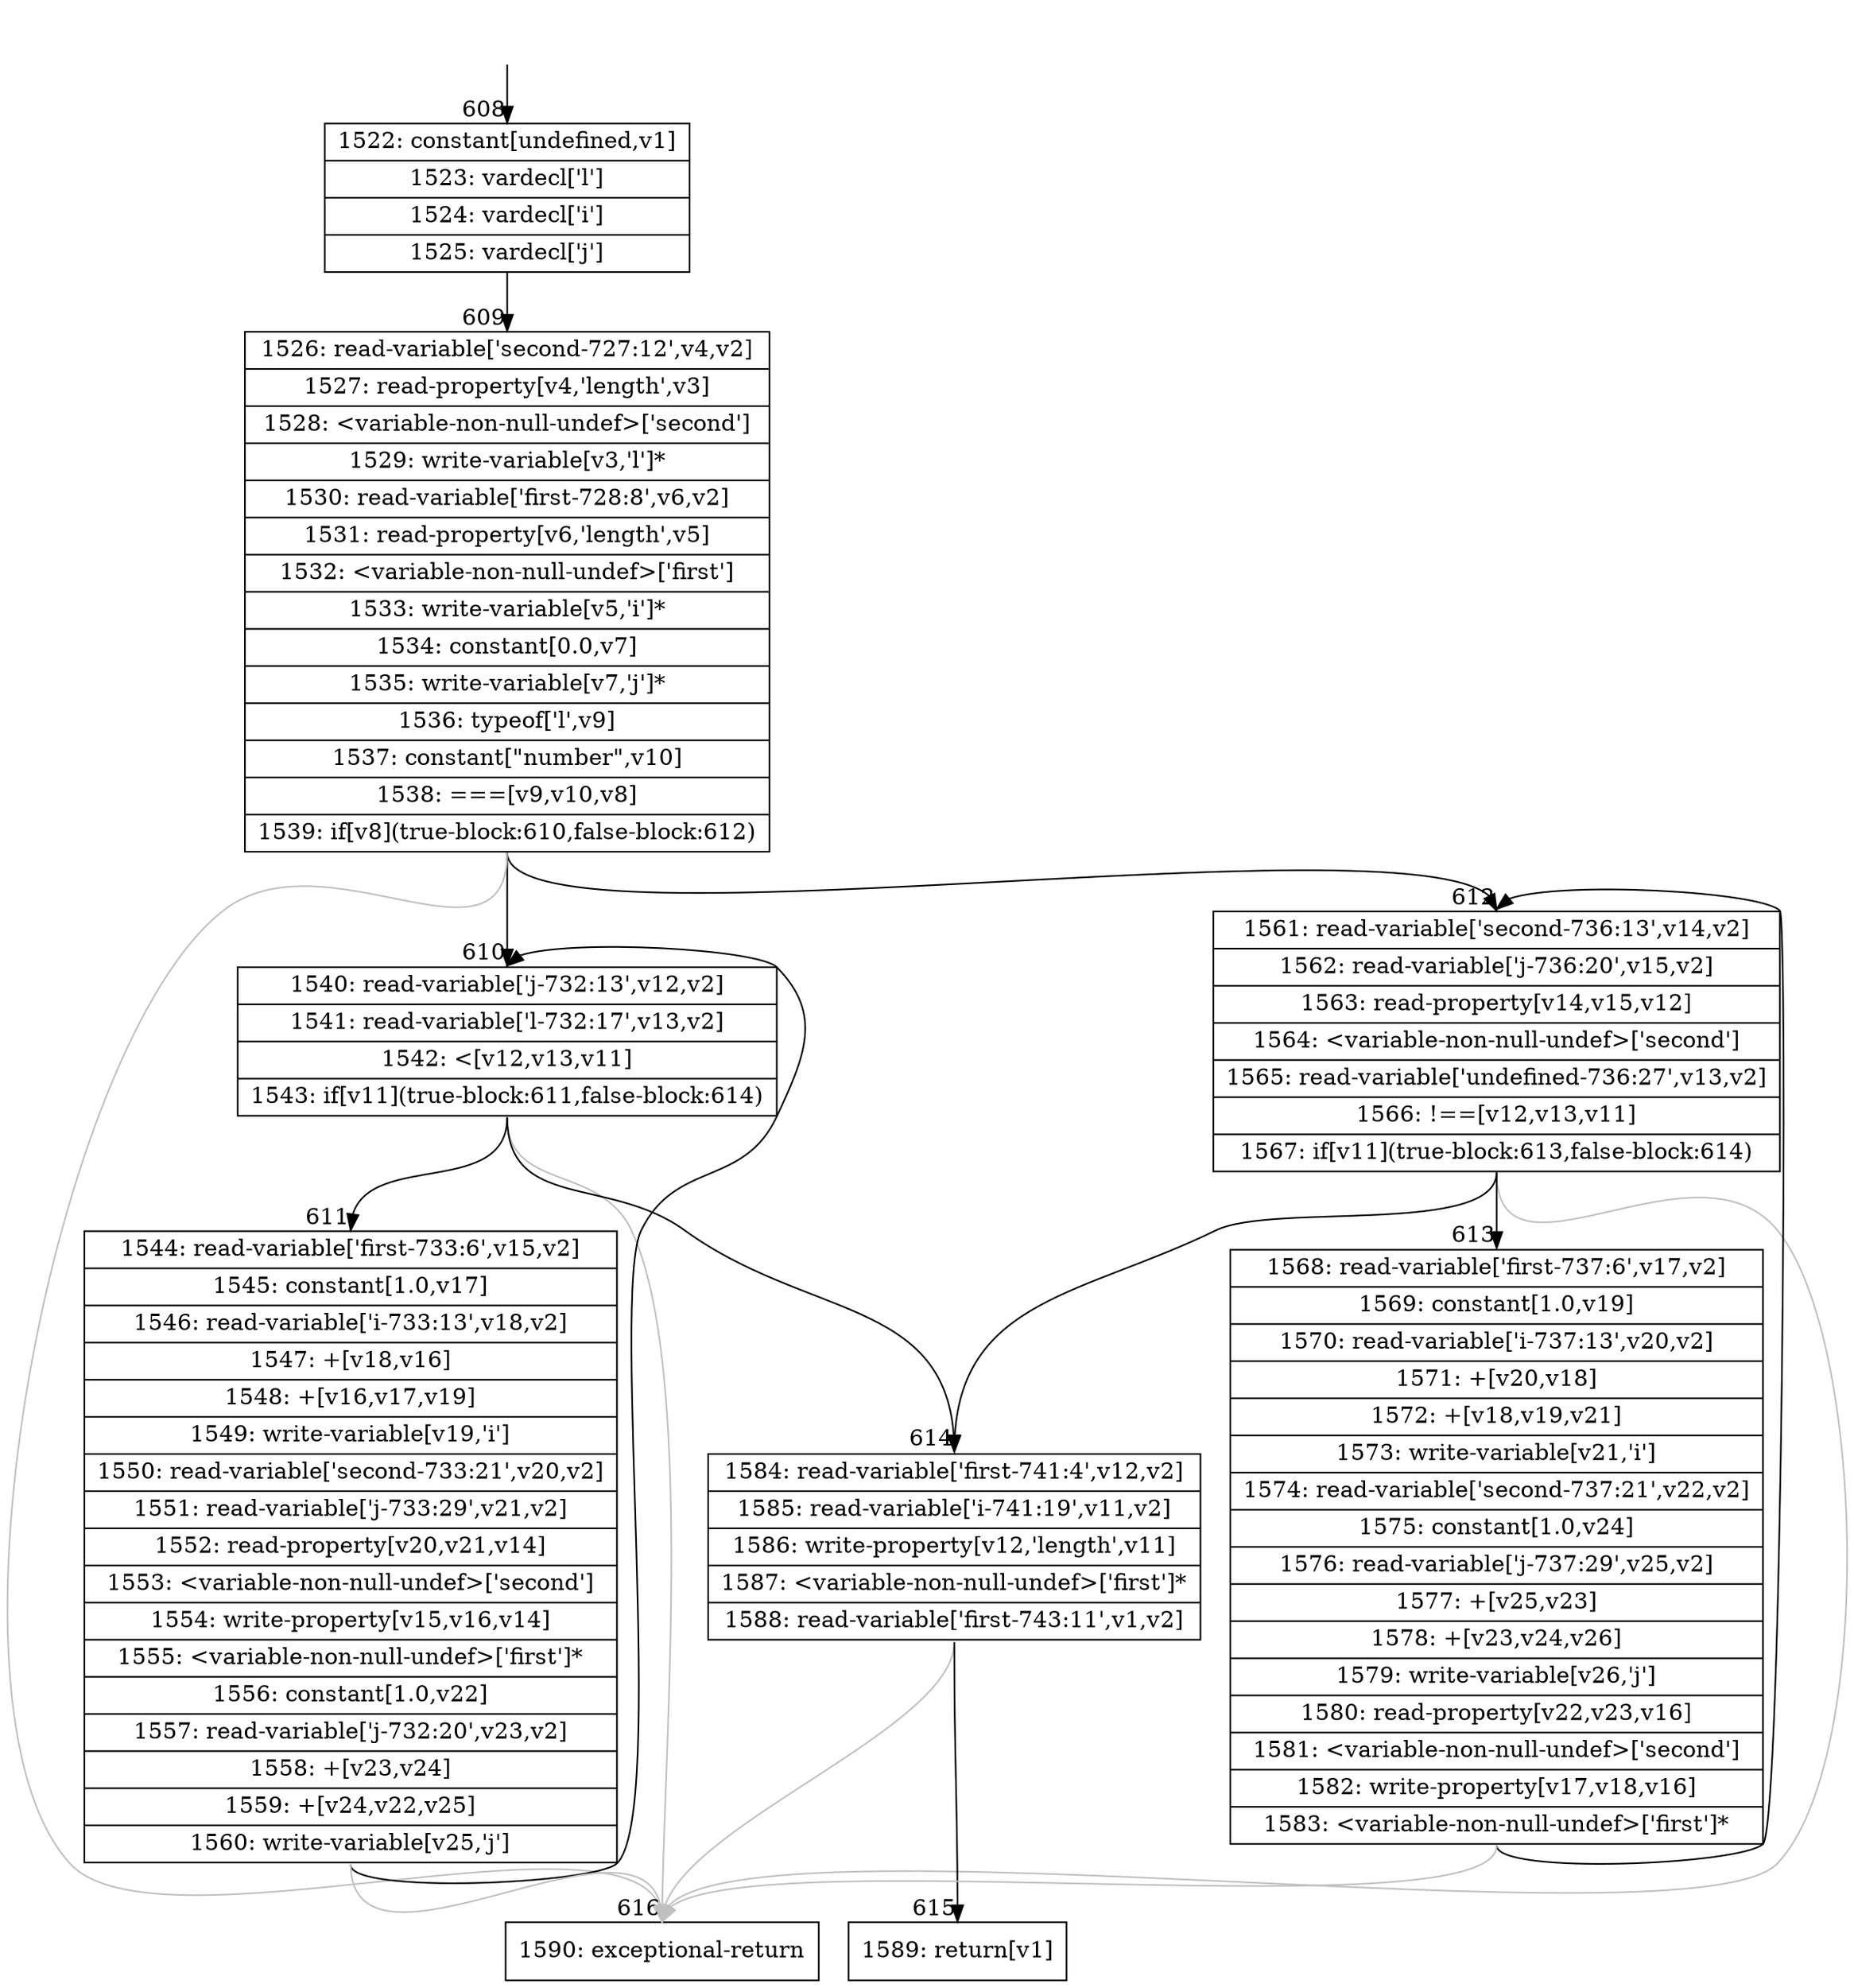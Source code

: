 digraph {
rankdir="TD"
BB_entry45[shape=none,label=""];
BB_entry45 -> BB608 [tailport=s, headport=n, headlabel="    608"]
BB608 [shape=record label="{1522: constant[undefined,v1]|1523: vardecl['l']|1524: vardecl['i']|1525: vardecl['j']}" ] 
BB608 -> BB609 [tailport=s, headport=n, headlabel="      609"]
BB609 [shape=record label="{1526: read-variable['second-727:12',v4,v2]|1527: read-property[v4,'length',v3]|1528: \<variable-non-null-undef\>['second']|1529: write-variable[v3,'l']*|1530: read-variable['first-728:8',v6,v2]|1531: read-property[v6,'length',v5]|1532: \<variable-non-null-undef\>['first']|1533: write-variable[v5,'i']*|1534: constant[0.0,v7]|1535: write-variable[v7,'j']*|1536: typeof['l',v9]|1537: constant[\"number\",v10]|1538: ===[v9,v10,v8]|1539: if[v8](true-block:610,false-block:612)}" ] 
BB609 -> BB610 [tailport=s, headport=n, headlabel="      610"]
BB609 -> BB612 [tailport=s, headport=n, headlabel="      612"]
BB609 -> BB616 [tailport=s, headport=n, color=gray, headlabel="      616"]
BB610 [shape=record label="{1540: read-variable['j-732:13',v12,v2]|1541: read-variable['l-732:17',v13,v2]|1542: \<[v12,v13,v11]|1543: if[v11](true-block:611,false-block:614)}" ] 
BB610 -> BB611 [tailport=s, headport=n, headlabel="      611"]
BB610 -> BB614 [tailport=s, headport=n, headlabel="      614"]
BB610 -> BB616 [tailport=s, headport=n, color=gray]
BB611 [shape=record label="{1544: read-variable['first-733:6',v15,v2]|1545: constant[1.0,v17]|1546: read-variable['i-733:13',v18,v2]|1547: +[v18,v16]|1548: +[v16,v17,v19]|1549: write-variable[v19,'i']|1550: read-variable['second-733:21',v20,v2]|1551: read-variable['j-733:29',v21,v2]|1552: read-property[v20,v21,v14]|1553: \<variable-non-null-undef\>['second']|1554: write-property[v15,v16,v14]|1555: \<variable-non-null-undef\>['first']*|1556: constant[1.0,v22]|1557: read-variable['j-732:20',v23,v2]|1558: +[v23,v24]|1559: +[v24,v22,v25]|1560: write-variable[v25,'j']}" ] 
BB611 -> BB610 [tailport=s, headport=n]
BB611 -> BB616 [tailport=s, headport=n, color=gray]
BB612 [shape=record label="{1561: read-variable['second-736:13',v14,v2]|1562: read-variable['j-736:20',v15,v2]|1563: read-property[v14,v15,v12]|1564: \<variable-non-null-undef\>['second']|1565: read-variable['undefined-736:27',v13,v2]|1566: !==[v12,v13,v11]|1567: if[v11](true-block:613,false-block:614)}" ] 
BB612 -> BB613 [tailport=s, headport=n, headlabel="      613"]
BB612 -> BB614 [tailport=s, headport=n]
BB612 -> BB616 [tailport=s, headport=n, color=gray]
BB613 [shape=record label="{1568: read-variable['first-737:6',v17,v2]|1569: constant[1.0,v19]|1570: read-variable['i-737:13',v20,v2]|1571: +[v20,v18]|1572: +[v18,v19,v21]|1573: write-variable[v21,'i']|1574: read-variable['second-737:21',v22,v2]|1575: constant[1.0,v24]|1576: read-variable['j-737:29',v25,v2]|1577: +[v25,v23]|1578: +[v23,v24,v26]|1579: write-variable[v26,'j']|1580: read-property[v22,v23,v16]|1581: \<variable-non-null-undef\>['second']|1582: write-property[v17,v18,v16]|1583: \<variable-non-null-undef\>['first']*}" ] 
BB613 -> BB612 [tailport=s, headport=n]
BB613 -> BB616 [tailport=s, headport=n, color=gray]
BB614 [shape=record label="{1584: read-variable['first-741:4',v12,v2]|1585: read-variable['i-741:19',v11,v2]|1586: write-property[v12,'length',v11]|1587: \<variable-non-null-undef\>['first']*|1588: read-variable['first-743:11',v1,v2]}" ] 
BB614 -> BB615 [tailport=s, headport=n, headlabel="      615"]
BB614 -> BB616 [tailport=s, headport=n, color=gray]
BB615 [shape=record label="{1589: return[v1]}" ] 
BB616 [shape=record label="{1590: exceptional-return}" ] 
}
